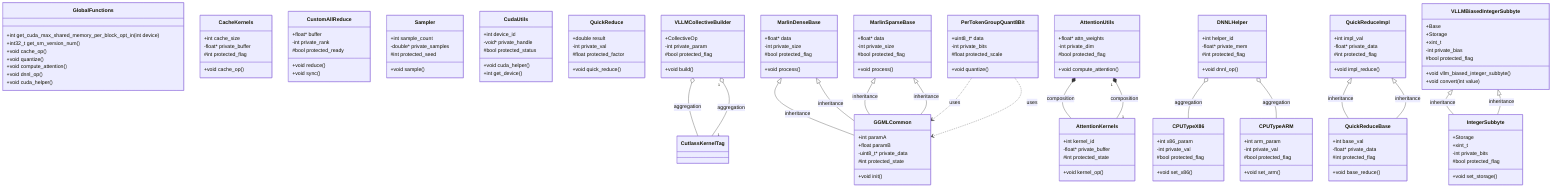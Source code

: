 classDiagram
    %% 글로벌 함수 예시
    class GlobalFunctions {
        +int get_cuda_max_shared_memory_per_block_opt_in(int device)
        +int32_t get_sm_version_num()
        +void cache_op()
        +void quantize()
        +void compute_attention()
        +void dnnl_op()
        +void cuda_helper()
    }

    %% 구조체/클래스/템플릿 예시
    class CacheKernels {
        +int cache_size
        +void cache_op()
        -float* private_buffer
        #int protected_flag
    }
    class CustomAllReduce {
        +float* buffer
        +void reduce()
        +void sync()
        -int private_rank
        #bool protected_ready
    }
    class Sampler {
        +int sample_count
        +void sample()
        -double* private_samples
        #int protected_seed
    }
    class CudaUtils {
        +int device_id
        +void cuda_helper()
        +int get_device()
        -void* private_handle
        #bool protected_status
    }
    class QuickReduce {
        +double result
        +void quick_reduce()
        -int private_val
        #float protected_factor
    }
    class CutlassKernelTag
    class VLLMCollectiveBuilder {
        +CollectiveOp
        +void build()
        -int private_param
        #bool protected_flag
    }
    VLLMCollectiveBuilder o-- CutlassKernelTag : aggregation

    %% Quantization 예시
    class GGMLCommon {
        +int paramA
        +float paramB
        +void init()
        -uint8_t* private_data
        #int protected_state
    }
    class PerTokenGroupQuant8Bit {
        +uint8_t* data
        +void quantize()
        -int private_bits
        #float protected_scale
    }
    class MarlinDenseBase {
        +float* data
        +void process()
        -int private_size
        #bool protected_flag
    }
    class MarlinSparseBase {
        +float* data
        +void process()
        -int private_size
        #bool protected_flag
    }
    MarlinDenseBase <|-- GGMLCommon : inheritance
    MarlinSparseBase <|-- GGMLCommon : inheritance
    PerTokenGroupQuant8Bit ..> GGMLCommon : uses

    %% Attention 예시
    class AttentionUtils {
        +float* attn_weights
        +void compute_attention()
        -int private_dim
        #bool protected_flag
    }
    class AttentionKernels {
        +int kernel_id
        +void kernel_op()
        -float* private_buffer
        #int protected_state
    }
    AttentionUtils *-- AttentionKernels : composition

    %% CPU 예시
    class DNNLHelper {
        +void dnnl_op()
        +int helper_id
        -float* private_mem
        #int protected_flag
    }
    class CPUTypeX86 {
        +int x86_param
        +void set_x86()
        -int private_val
        #bool protected_flag
    }
    class CPUTypeARM {
        +int arm_param
        +void set_arm()
        -int private_val
        #bool protected_flag
    }
    DNNLHelper o-- CPUTypeX86 : aggregation
    DNNLHelper o-- CPUTypeARM : aggregation

    %% QuickReduce 예시
    class QuickReduceBase {
        +int base_val
        +void base_reduce()
        -float* private_data
        #int protected_flag
    }
    class QuickReduceImpl {
        +int impl_val
        +void impl_reduce()
        -float* private_data
        #int protected_flag
    }
    QuickReduceImpl <|-- QuickReduceBase : inheritance

    %% 기타 예시
    class IntegerSubbyte {
        +Storage
        +xint_t
        +void set_storage()
        -int private_bits
        #bool protected_flag
    }
    class VLLMBiasedIntegerSubbyte {
        +Base
        +Storage
        +xint_t
        +void vllm_biased_integer_subbyte()
        +void convert(int value)
        -int private_bias
        #bool protected_flag
    }
    VLLMBiasedIntegerSubbyte <|-- IntegerSubbyte : inheritance

    %% 관계 예시
    AttentionUtils "1" *-- "1" AttentionKernels : composition
    VLLMCollectiveBuilder "1" o-- "1" CutlassKernelTag : aggregation
    MarlinDenseBase <|-- GGMLCommon : inheritance
    MarlinSparseBase <|-- GGMLCommon : inheritance
    QuickReduceImpl <|-- QuickReduceBase : inheritance
    VLLMBiasedIntegerSubbyte <|-- IntegerSubbyte : inheritance
    PerTokenGroupQuant8Bit ..> GGMLCommon : uses